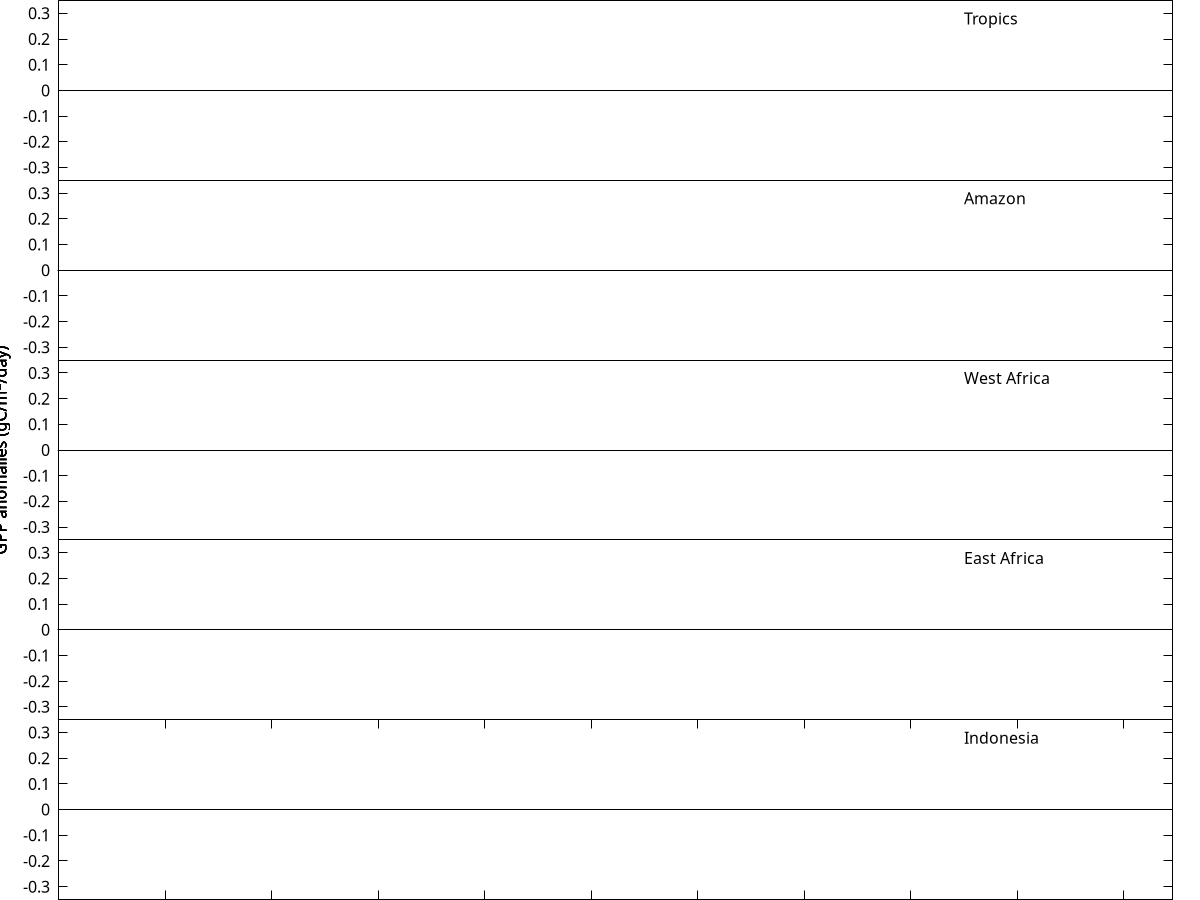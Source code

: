 set term postscript portrait color enhanced solid
set output 'iav_gpp.ps'

set macros


dir="'/scratch1/scratchdirs/minxu/enso_analytics/data/sen/temp/"

vnm="_GPP_ts.txt'"

re0="gloabl"
re1="tropic"
re2="amazon"
re3="westaf"
re4="eastaf"
re5="indone"


lc1="lw 1 lc rgb 'blue'"
lc2="lw 1 lc rgb 'yellow'"
lc3="lw 2 lc rgb 'red'"
lc4="lw 2 lc rgb 'grey'"
lc5="lw 2 lc rgb 'black'"


fact="86400"

set xdata time
set timefmt "%Y%m"


set format x "%Y"

set bmargin 0
set tmargin 0

set xrange["199601":"201612"]

set multiplot


set size 1.,0.2


set key off
unset xtics

set yrange [-0.35:0.35]
set ytics -0.3,0.1,0.3

set label 2 "GPP anomalies (gC/m^2/day)" center rotate by 90 at screen 0,0.5
set origin 0.0, 0.8
set label 1 "Tropics" at "201301",0.28
plot  \
       @dir@re1@vnm using 1:($7 *@fact) w l @lc1 ti 'CLMATL', \
       @dir@re1@vnm using 1:($8 *@fact) w l @lc2 ti 'CLMIND', \
       @dir@re1@vnm using 1:($9 *@fact) w l @lc3 ti 'CLMPAC', \
       @dir@re1@vnm using 1:($10*@fact) w l @lc4 ti 'CLMSST', \
       @dir@re1@vnm using 1:($11*@fact) w l @lc5 ti 'CONTRL', 0 w l lc rgb 'black' noti


set origin 0.0, 0.6
set label 1 "Amazon" at "201301",0.28
plot  \
       @dir@re2@vnm using 1:($7 *@fact) w l @lc1 ti 'CLMATL', \
       @dir@re2@vnm using 1:($8 *@fact) w l @lc2 ti 'CLMIND', \
       @dir@re2@vnm using 1:($9 *@fact) w l @lc3 ti 'CLMPAC', \
       @dir@re2@vnm using 1:($10*@fact) w l @lc4 ti 'CLMSST', \
       @dir@re2@vnm using 1:($11*@fact) w l @lc5 ti 'CONTRL', 0 w l lc rgb 'black' noti


set origin 0.0, 0.4
set label 1 "West Africa" at "201301",0.28
plot \
       @dir@re3@vnm using 1:($7 *@fact) w l @lc1 ti 'CLMATL', \
       @dir@re3@vnm using 1:($8 *@fact) w l @lc2 ti 'CLMIND', \
       @dir@re3@vnm using 1:($9 *@fact) w l @lc3 ti 'CLMPAC', \
       @dir@re3@vnm using 1:($10*@fact) w l @lc4 ti 'CLMSST', \
       @dir@re3@vnm using 1:($11*@fact) w l @lc5 ti 'CONTRL', 0 w l lc rgb 'black' noti


set origin 0.0, 0.2
set label 1 "East Africa" at "201301",0.28
plot  \
       @dir@re4@vnm using 1:($7 *@fact) w l @lc1 ti 'CLMATL', \
       @dir@re4@vnm using 1:($8 *@fact) w l @lc2 ti 'CLMIND', \
       @dir@re4@vnm using 1:($9 *@fact) w l @lc3 ti 'CLMPAC', \
       @dir@re4@vnm using 1:($10*@fact) w l @lc4 ti 'CLMSST', \
       @dir@re4@vnm using 1:($11*@fact) w l @lc5 ti 'CONTRL', 0 w l lc rgb 'black' noti


set key on center bottom samplen 0.5 spacing 0.5 font "Times, 8" maxcols 2
set xtics
set origin 0.0, 0.0
set label 1 "Indonesia" at "201301",0.28
plot  \
       @dir@re5@vnm using 1:($7 *@fact) w l @lc1 ti 'CLMATL', \
       @dir@re5@vnm using 1:($8 *@fact) w l @lc2 ti 'CLMIND', \
       @dir@re5@vnm using 1:($9 *@fact) w l @lc3 ti 'CLMPAC', \
       @dir@re5@vnm using 1:($10*@fact) w l @lc4 ti 'CLMSST', \
       @dir@re5@vnm using 1:($11*@fact) w l @lc5 ti 'CONTRL', 0 w l lc rgb 'black' noti

unset multiplot
